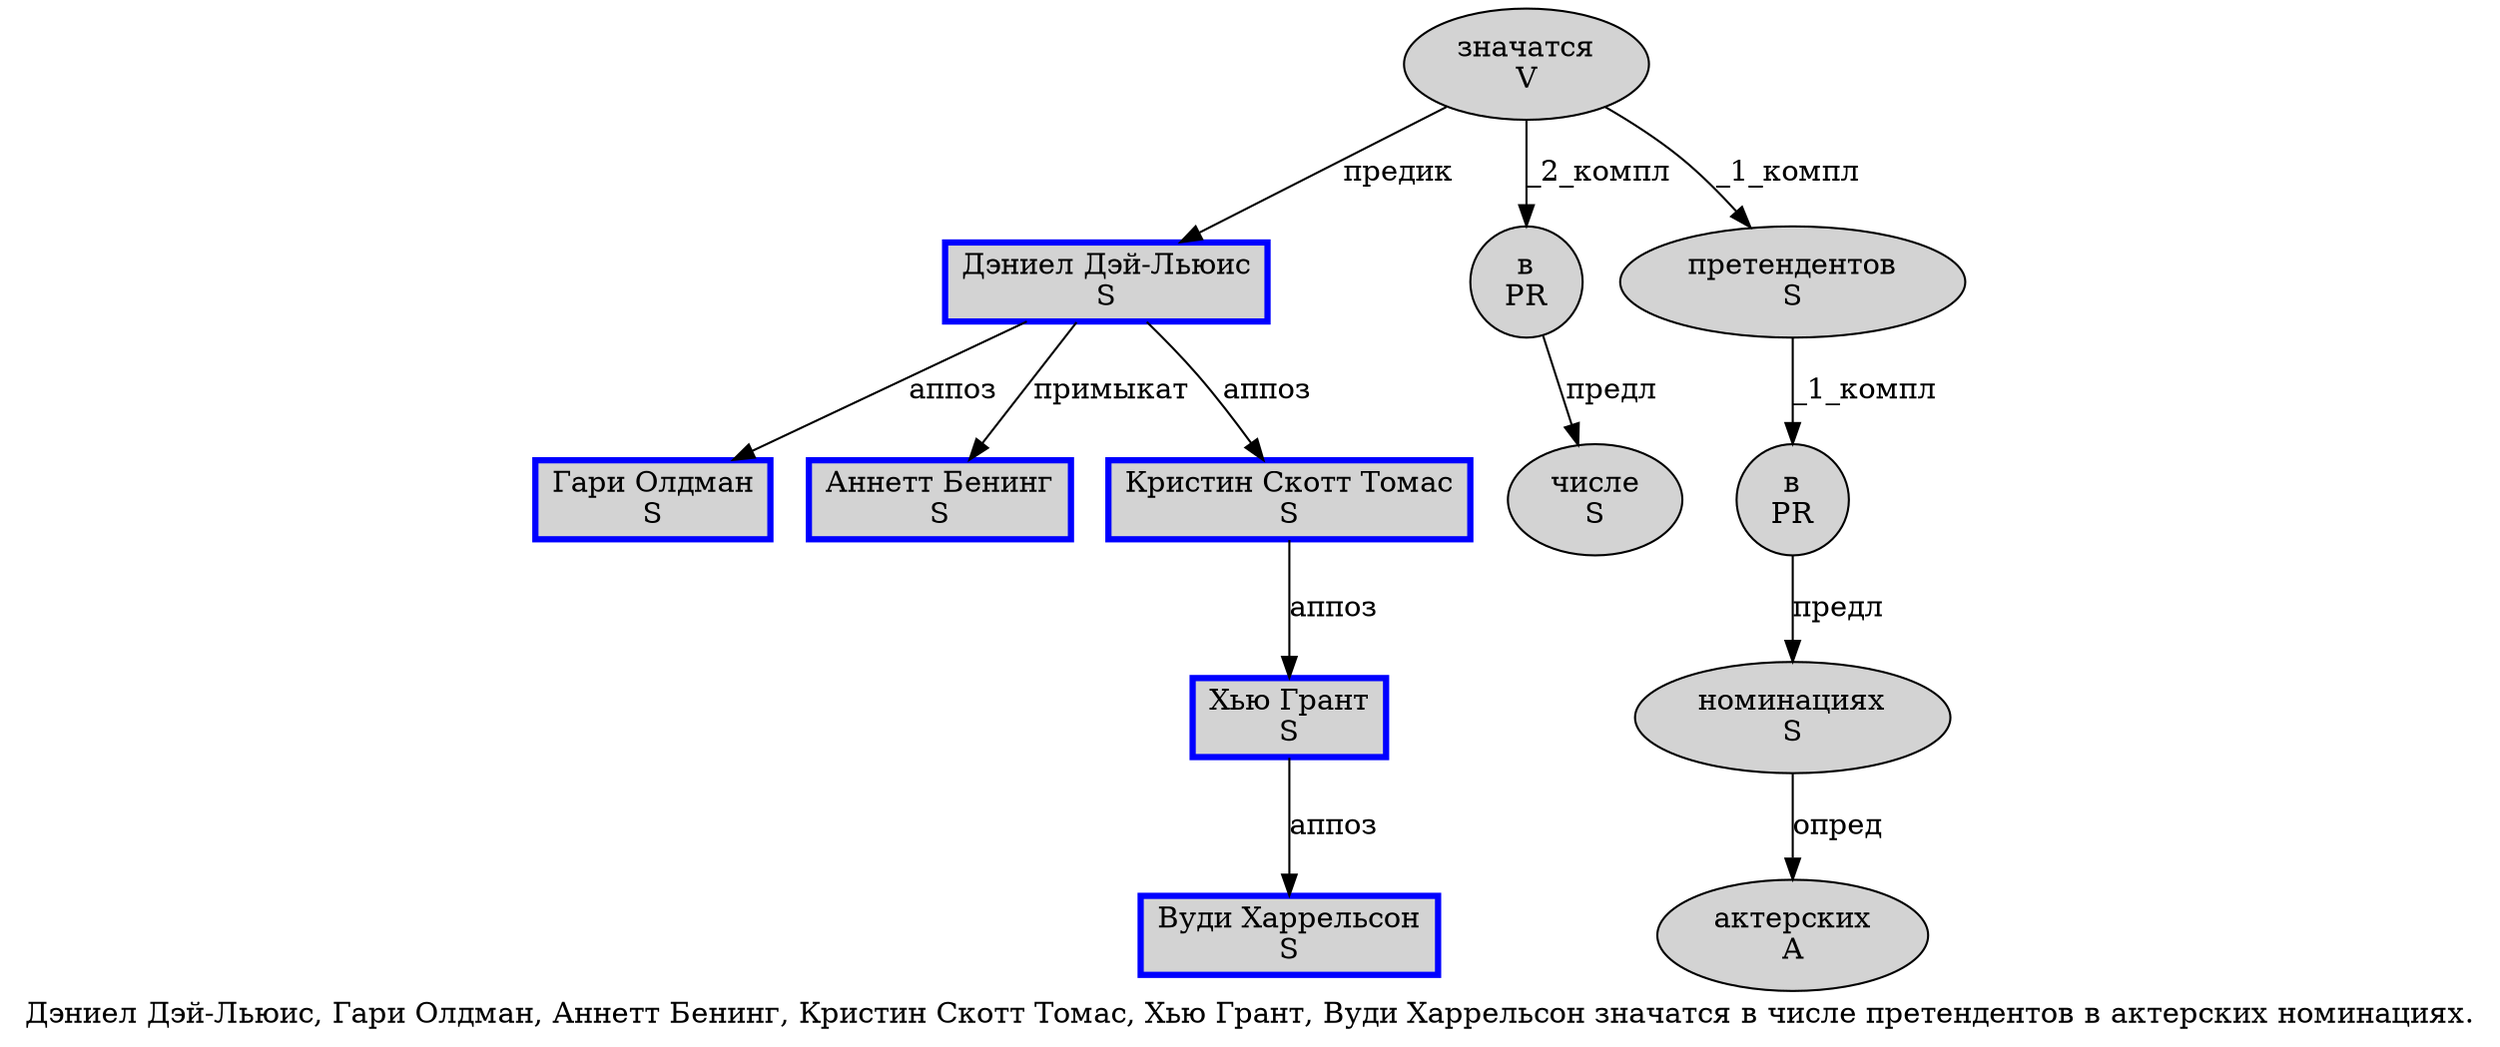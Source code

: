 digraph SENTENCE_559 {
	graph [label="Дэниел Дэй-Льюис, Гари Олдман, Аннетт Бенинг, Кристин Скотт Томас, Хью Грант, Вуди Харрельсон значатся в числе претендентов в актерских номинациях."]
	node [style=filled]
		0 [label="Дэниел Дэй-Льюис
S" color=blue fillcolor=lightgray penwidth=3 shape=box]
		2 [label="Гари Олдман
S" color=blue fillcolor=lightgray penwidth=3 shape=box]
		4 [label="Аннетт Бенинг
S" color=blue fillcolor=lightgray penwidth=3 shape=box]
		6 [label="Кристин Скотт Томас
S" color=blue fillcolor=lightgray penwidth=3 shape=box]
		8 [label="Хью Грант
S" color=blue fillcolor=lightgray penwidth=3 shape=box]
		10 [label="Вуди Харрельсон
S" color=blue fillcolor=lightgray penwidth=3 shape=box]
		11 [label="значатся
V" color="" fillcolor=lightgray penwidth=1 shape=ellipse]
		12 [label="в
PR" color="" fillcolor=lightgray penwidth=1 shape=ellipse]
		13 [label="числе
S" color="" fillcolor=lightgray penwidth=1 shape=ellipse]
		14 [label="претендентов
S" color="" fillcolor=lightgray penwidth=1 shape=ellipse]
		15 [label="в
PR" color="" fillcolor=lightgray penwidth=1 shape=ellipse]
		16 [label="актерских
A" color="" fillcolor=lightgray penwidth=1 shape=ellipse]
		17 [label="номинациях
S" color="" fillcolor=lightgray penwidth=1 shape=ellipse]
			0 -> 4 [label="примыкат"]
			0 -> 6 [label="аппоз"]
			0 -> 2 [label="аппоз"]
			15 -> 17 [label="предл"]
			14 -> 15 [label="_1_компл"]
			11 -> 0 [label="предик"]
			11 -> 12 [label="_2_компл"]
			11 -> 14 [label="_1_компл"]
			8 -> 10 [label="аппоз"]
			17 -> 16 [label="опред"]
			6 -> 8 [label="аппоз"]
			12 -> 13 [label="предл"]
}